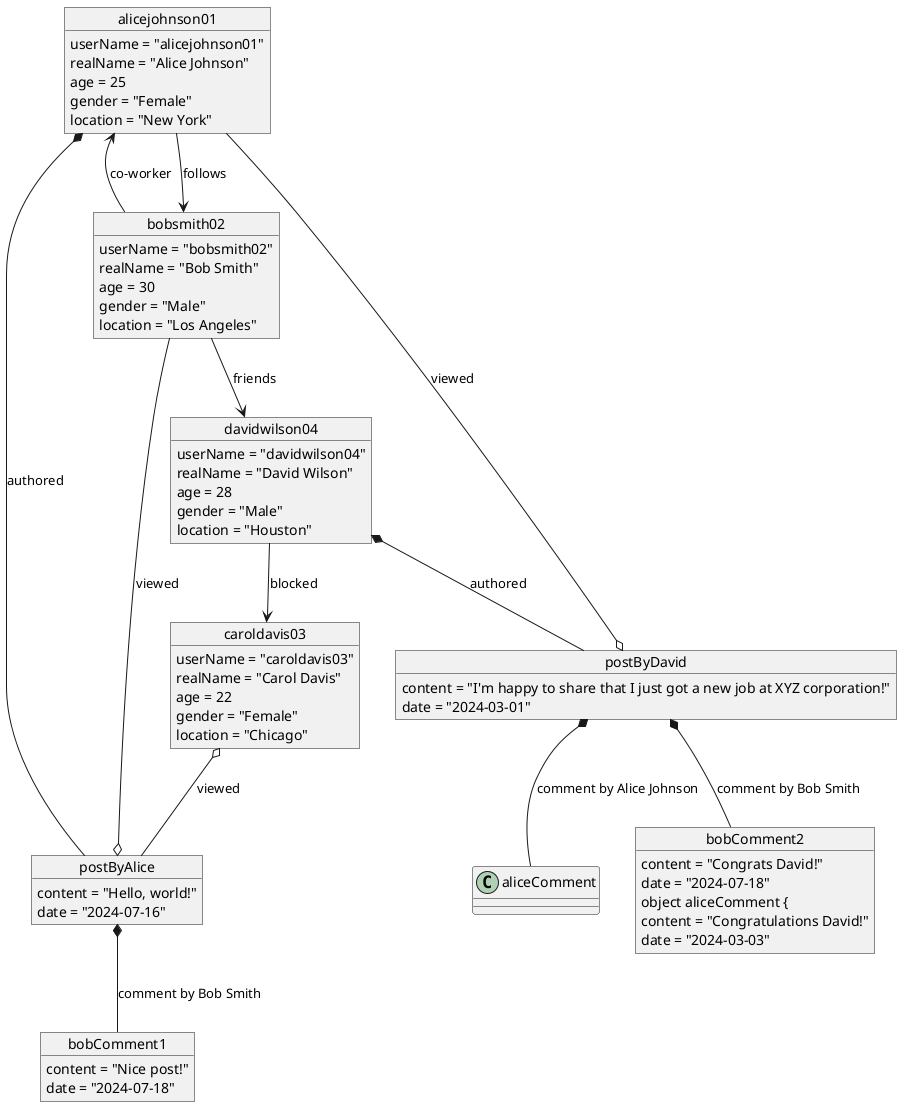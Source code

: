 @startuml

' Define Users
object alicejohnson01 {
  userName = "alicejohnson01"
  realName = "Alice Johnson"
  age = 25
  gender = "Female"
  location = "New York"
}

object bobsmith02 {
  userName = "bobsmith02"
  realName = "Bob Smith"
  age = 30
  gender = "Male"
  location = "Los Angeles"
}

object caroldavis03 {
  userName = "caroldavis03"
  realName = "Carol Davis"
  age = 22
  gender = "Female"
  location = "Chicago"
}

object davidwilson04 {
  userName = "davidwilson04"
  realName = "David Wilson"
  age = 28
  gender = "Male"
  location = "Houston"
}

' Define Connections
alicejohnson01 --> bobsmith02 : follows
"bobsmith02" --> davidwilson04 : friends
davidwilson04 --> caroldavis03 : blocked
bobsmith02 --> alicejohnson01 : co-worker

' Define Posts
object postByAlice {
  content = "Hello, world!"
  date = "2024-07-16"
}

object postByDavid {
  content = "I'm happy to share that I just got a new job at XYZ corporation!"
  date = "2024-03-01"
}

' Define Comments
object bobComment1 {
  content = "Nice post!"
  date = "2024-07-18"
}

object bobComment2 {
  content = "Congrats David!"
  date = "2024-07-18"


object aliceComment {
  content = "Congratulations David!"
  date = "2024-03-03"
}

' Relationships between users and posts/comments
alicejohnson01 *-- postByAlice : authored
postByAlice o-- bobsmith02 : viewed
postByAlice *-- bobComment1 : comment by Bob Smith

caroldavis03 o-- postByAlice : viewed
davidwilson04 *-- postByDavid : authored
postByDavid o-- alicejohnson01 : viewed
postByDavid *-- bobComment2 : comment by Bob Smith
postByDavid *-- aliceComment : comment by Alice Johnson

@enduml
